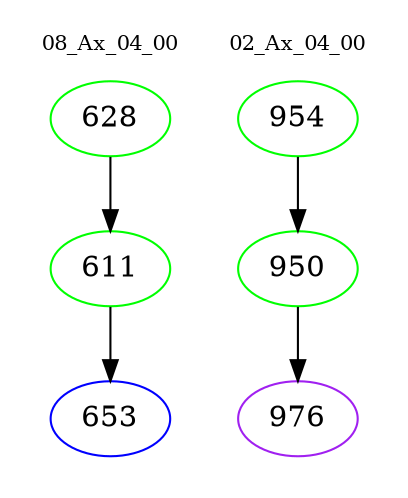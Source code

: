 digraph{
subgraph cluster_0 {
color = white
label = "08_Ax_04_00";
fontsize=10;
T0_628 [label="628", color="green"]
T0_628 -> T0_611 [color="black"]
T0_611 [label="611", color="green"]
T0_611 -> T0_653 [color="black"]
T0_653 [label="653", color="blue"]
}
subgraph cluster_1 {
color = white
label = "02_Ax_04_00";
fontsize=10;
T1_954 [label="954", color="green"]
T1_954 -> T1_950 [color="black"]
T1_950 [label="950", color="green"]
T1_950 -> T1_976 [color="black"]
T1_976 [label="976", color="purple"]
}
}

